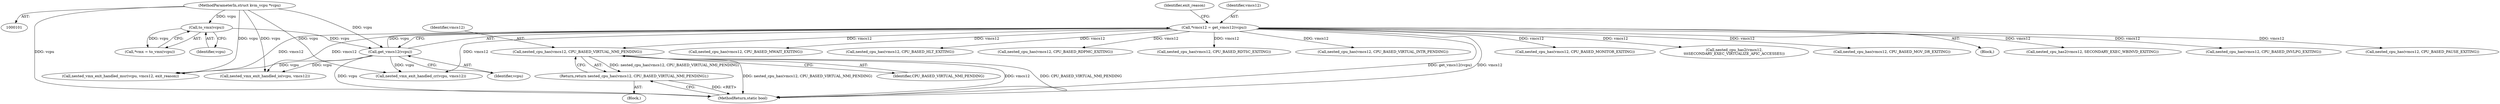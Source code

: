 digraph "0_linux_bfd0a56b90005f8c8a004baf407ad90045c2b11e@pointer" {
"1000185" [label="(Call,nested_cpu_has(vmcs12, CPU_BASED_VIRTUAL_NMI_PENDING))"];
"1000115" [label="(Call,*vmcs12 = get_vmcs12(vcpu))"];
"1000117" [label="(Call,get_vmcs12(vcpu))"];
"1000112" [label="(Call,to_vmx(vcpu))"];
"1000102" [label="(MethodParameterIn,struct kvm_vcpu *vcpu)"];
"1000184" [label="(Return,return nested_cpu_has(vmcs12, CPU_BASED_VIRTUAL_NMI_PENDING);)"];
"1000262" [label="(Call,nested_cpu_has(vmcs12, CPU_BASED_MONITOR_EXITING))"];
"1000282" [label="(Call,nested_cpu_has2(vmcs12,\n\t\t\tSECONDARY_EXEC_VIRTUALIZE_APIC_ACCESSES))"];
"1000110" [label="(Call,*vmx = to_vmx(vcpu))"];
"1000148" [label="(Block,)"];
"1000117" [label="(Call,get_vmcs12(vcpu))"];
"1000116" [label="(Identifier,vmcs12)"];
"1000102" [label="(MethodParameterIn,struct kvm_vcpu *vcpu)"];
"1000237" [label="(Call,nested_cpu_has(vmcs12, CPU_BASED_MOV_DR_EXITING))"];
"1000113" [label="(Identifier,vcpu)"];
"1000112" [label="(Call,to_vmx(vcpu))"];
"1000187" [label="(Identifier,CPU_BASED_VIRTUAL_NMI_PENDING)"];
"1000103" [label="(Block,)"];
"1000298" [label="(Call,nested_cpu_has2(vmcs12, SECONDARY_EXEC_WBINVD_EXITING))"];
"1000121" [label="(Identifier,exit_reason)"];
"1000204" [label="(Call,nested_cpu_has(vmcs12, CPU_BASED_INVLPG_EXITING))"];
"1000268" [label="(Call,nested_cpu_has(vmcs12, CPU_BASED_PAUSE_EXITING))"];
"1000307" [label="(MethodReturn,static bool)"];
"1000118" [label="(Identifier,vcpu)"];
"1000242" [label="(Call,nested_vmx_exit_handled_io(vcpu, vmcs12))"];
"1000257" [label="(Call,nested_cpu_has(vmcs12, CPU_BASED_MWAIT_EXITING))"];
"1000196" [label="(Call,nested_cpu_has(vmcs12, CPU_BASED_HLT_EXITING))"];
"1000186" [label="(Identifier,vmcs12)"];
"1000185" [label="(Call,nested_cpu_has(vmcs12, CPU_BASED_VIRTUAL_NMI_PENDING))"];
"1000209" [label="(Call,nested_cpu_has(vmcs12, CPU_BASED_RDPMC_EXITING))"];
"1000214" [label="(Call,nested_cpu_has(vmcs12, CPU_BASED_RDTSC_EXITING))"];
"1000180" [label="(Call,nested_cpu_has(vmcs12, CPU_BASED_VIRTUAL_INTR_PENDING))"];
"1000232" [label="(Call,nested_vmx_exit_handled_cr(vcpu, vmcs12))"];
"1000248" [label="(Call,nested_vmx_exit_handled_msr(vcpu, vmcs12, exit_reason))"];
"1000115" [label="(Call,*vmcs12 = get_vmcs12(vcpu))"];
"1000184" [label="(Return,return nested_cpu_has(vmcs12, CPU_BASED_VIRTUAL_NMI_PENDING);)"];
"1000185" -> "1000184"  [label="AST: "];
"1000185" -> "1000187"  [label="CFG: "];
"1000186" -> "1000185"  [label="AST: "];
"1000187" -> "1000185"  [label="AST: "];
"1000184" -> "1000185"  [label="CFG: "];
"1000185" -> "1000307"  [label="DDG: nested_cpu_has(vmcs12, CPU_BASED_VIRTUAL_NMI_PENDING)"];
"1000185" -> "1000307"  [label="DDG: vmcs12"];
"1000185" -> "1000307"  [label="DDG: CPU_BASED_VIRTUAL_NMI_PENDING"];
"1000185" -> "1000184"  [label="DDG: nested_cpu_has(vmcs12, CPU_BASED_VIRTUAL_NMI_PENDING)"];
"1000115" -> "1000185"  [label="DDG: vmcs12"];
"1000115" -> "1000103"  [label="AST: "];
"1000115" -> "1000117"  [label="CFG: "];
"1000116" -> "1000115"  [label="AST: "];
"1000117" -> "1000115"  [label="AST: "];
"1000121" -> "1000115"  [label="CFG: "];
"1000115" -> "1000307"  [label="DDG: get_vmcs12(vcpu)"];
"1000115" -> "1000307"  [label="DDG: vmcs12"];
"1000117" -> "1000115"  [label="DDG: vcpu"];
"1000115" -> "1000180"  [label="DDG: vmcs12"];
"1000115" -> "1000196"  [label="DDG: vmcs12"];
"1000115" -> "1000204"  [label="DDG: vmcs12"];
"1000115" -> "1000209"  [label="DDG: vmcs12"];
"1000115" -> "1000214"  [label="DDG: vmcs12"];
"1000115" -> "1000232"  [label="DDG: vmcs12"];
"1000115" -> "1000237"  [label="DDG: vmcs12"];
"1000115" -> "1000242"  [label="DDG: vmcs12"];
"1000115" -> "1000248"  [label="DDG: vmcs12"];
"1000115" -> "1000257"  [label="DDG: vmcs12"];
"1000115" -> "1000262"  [label="DDG: vmcs12"];
"1000115" -> "1000268"  [label="DDG: vmcs12"];
"1000115" -> "1000282"  [label="DDG: vmcs12"];
"1000115" -> "1000298"  [label="DDG: vmcs12"];
"1000117" -> "1000118"  [label="CFG: "];
"1000118" -> "1000117"  [label="AST: "];
"1000117" -> "1000307"  [label="DDG: vcpu"];
"1000112" -> "1000117"  [label="DDG: vcpu"];
"1000102" -> "1000117"  [label="DDG: vcpu"];
"1000117" -> "1000232"  [label="DDG: vcpu"];
"1000117" -> "1000242"  [label="DDG: vcpu"];
"1000117" -> "1000248"  [label="DDG: vcpu"];
"1000112" -> "1000110"  [label="AST: "];
"1000112" -> "1000113"  [label="CFG: "];
"1000113" -> "1000112"  [label="AST: "];
"1000110" -> "1000112"  [label="CFG: "];
"1000112" -> "1000110"  [label="DDG: vcpu"];
"1000102" -> "1000112"  [label="DDG: vcpu"];
"1000102" -> "1000101"  [label="AST: "];
"1000102" -> "1000307"  [label="DDG: vcpu"];
"1000102" -> "1000232"  [label="DDG: vcpu"];
"1000102" -> "1000242"  [label="DDG: vcpu"];
"1000102" -> "1000248"  [label="DDG: vcpu"];
"1000184" -> "1000148"  [label="AST: "];
"1000307" -> "1000184"  [label="CFG: "];
"1000184" -> "1000307"  [label="DDG: <RET>"];
}
